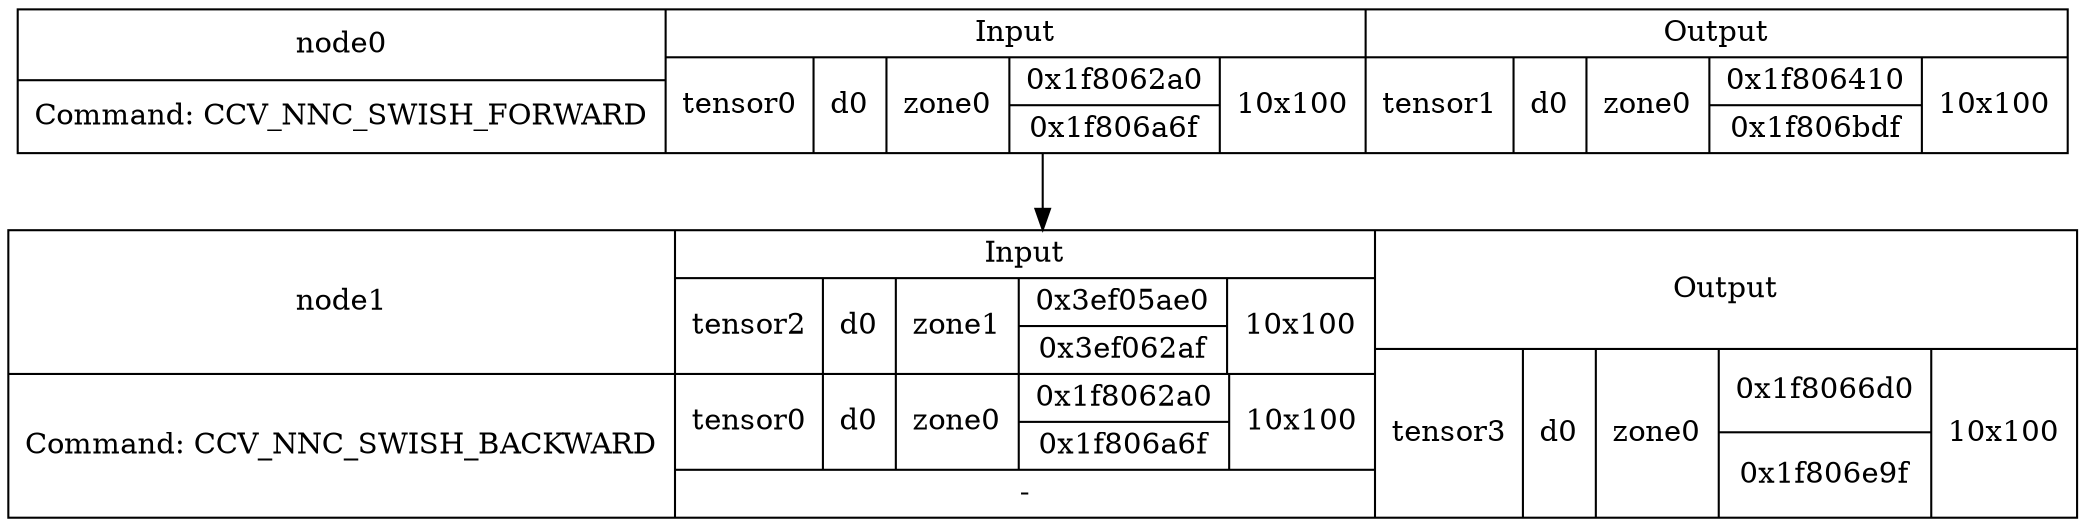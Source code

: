 digraph G {
compound=true;
node0 [shape=record,label="{node0|Command: CCV_NNC_SWISH_FORWARD}|{Input|{tensor0|d0|zone0|{0x1f8062a0|0x1f806a6f}|10x100}}|{Output|{tensor1|d0|zone0|{0x1f806410|0x1f806bdf}|10x100}}"];
node1 [shape=record,label="{node1|Command: CCV_NNC_SWISH_BACKWARD}|{Input|{tensor2|d0|zone1|{0x3ef05ae0|0x3ef062af}|10x100}|{tensor0|d0|zone0|{0x1f8062a0|0x1f806a6f}|10x100}|-}|{Output|{tensor3|d0|zone0|{0x1f8066d0|0x1f806e9f}|10x100}}"];
node0 -> node1;
}

